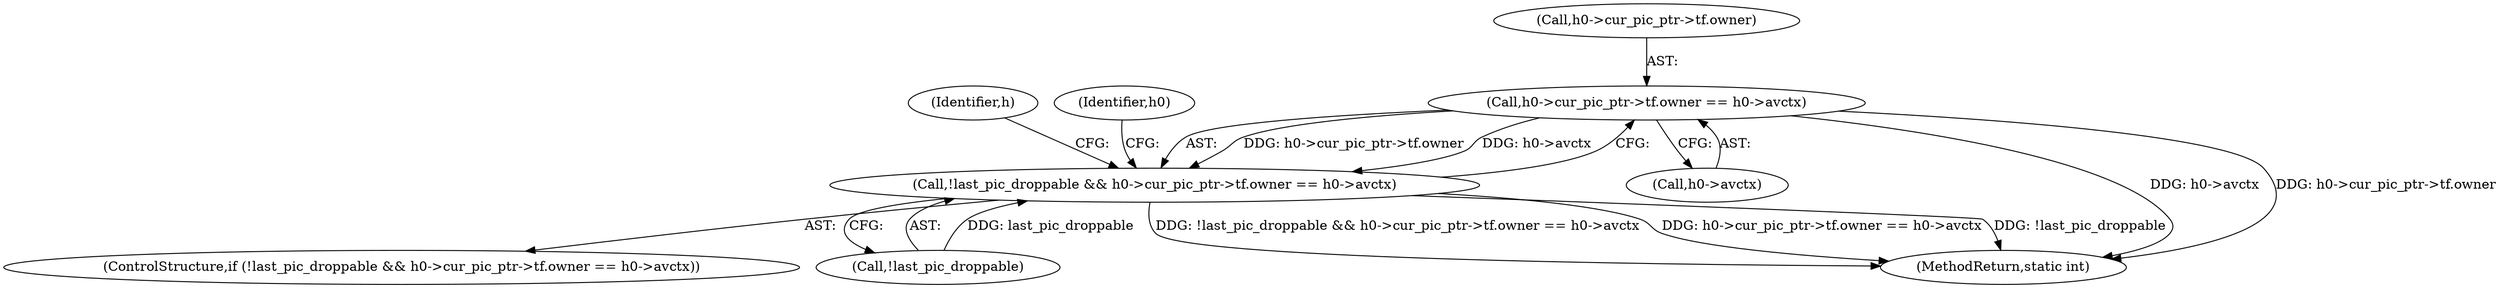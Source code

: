 digraph "0_FFmpeg_29ffeef5e73b8f41ff3a3f2242d356759c66f91f@pointer" {
"1001293" [label="(Call,h0->cur_pic_ptr->tf.owner == h0->avctx)"];
"1001290" [label="(Call,!last_pic_droppable && h0->cur_pic_ptr->tf.owner == h0->avctx)"];
"1001289" [label="(ControlStructure,if (!last_pic_droppable && h0->cur_pic_ptr->tf.owner == h0->avctx))"];
"1001320" [label="(Identifier,h)"];
"1001293" [label="(Call,h0->cur_pic_ptr->tf.owner == h0->avctx)"];
"1001291" [label="(Call,!last_pic_droppable)"];
"1001301" [label="(Call,h0->avctx)"];
"1003435" [label="(MethodReturn,static int)"];
"1001294" [label="(Call,h0->cur_pic_ptr->tf.owner)"];
"1001309" [label="(Identifier,h0)"];
"1001290" [label="(Call,!last_pic_droppable && h0->cur_pic_ptr->tf.owner == h0->avctx)"];
"1001293" -> "1001290"  [label="AST: "];
"1001293" -> "1001301"  [label="CFG: "];
"1001294" -> "1001293"  [label="AST: "];
"1001301" -> "1001293"  [label="AST: "];
"1001290" -> "1001293"  [label="CFG: "];
"1001293" -> "1003435"  [label="DDG: h0->avctx"];
"1001293" -> "1003435"  [label="DDG: h0->cur_pic_ptr->tf.owner"];
"1001293" -> "1001290"  [label="DDG: h0->cur_pic_ptr->tf.owner"];
"1001293" -> "1001290"  [label="DDG: h0->avctx"];
"1001290" -> "1001289"  [label="AST: "];
"1001290" -> "1001291"  [label="CFG: "];
"1001291" -> "1001290"  [label="AST: "];
"1001309" -> "1001290"  [label="CFG: "];
"1001320" -> "1001290"  [label="CFG: "];
"1001290" -> "1003435"  [label="DDG: !last_pic_droppable && h0->cur_pic_ptr->tf.owner == h0->avctx"];
"1001290" -> "1003435"  [label="DDG: h0->cur_pic_ptr->tf.owner == h0->avctx"];
"1001290" -> "1003435"  [label="DDG: !last_pic_droppable"];
"1001291" -> "1001290"  [label="DDG: last_pic_droppable"];
}
